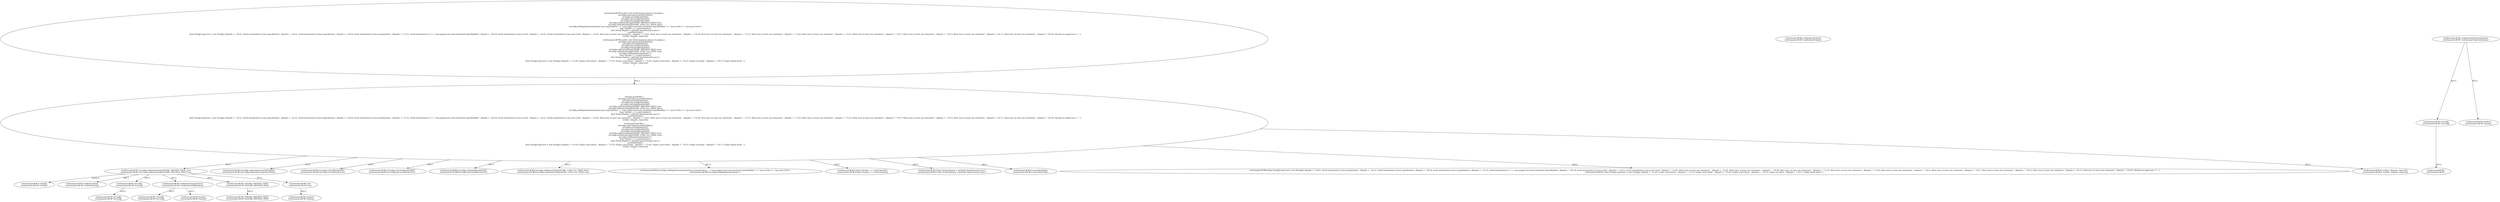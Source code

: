 digraph "Pattern" {
0 [label="testSemantic#?#7:UPDATE
testSemantic2#?#7:UPDATE" shape=ellipse]
1 [label="testSemantic#?#7:mConfig.setBooleanFlag(IGNORE_IMPORTS_PROP, true)
testSemantic2#?#7:mConfig.setBooleanFlag(IGNORE_IMPORTS_PROP, true)" shape=ellipse]
2 [label="testSemantic#?#2:\{
    mConfig.setJavadocScope(NOTHING);
    mConfig.setTryBlock(STMT);
    mConfig.setCatchBlock(STMT);
    mConfig.setFinallyBlock(STMT);
    mConfig.setBooleanFlag(IGNORE_IMPORTS_PROP, true);
    mConfig.setBooleanFlag(IGNORE_LONG_ELL_PROP, false);
    mConfig.setIllegalInstantiations(((\"java.lang.Boolean,\" + \"com.puppycrawl.tools.checkstyle.InputModifier,\") + \"java.io.File,\") + \"java.awt.Color\");
    final Checker c = createChecker();
    final String filepath = getPath(\"InputSemantic.java\");
    assertNotNull(c);
    final String[] expected = new String[]\{ filepath + \":19:21: Avoid instantiation of java.lang.Boolean\", filepath + \":24:21: Avoid instantiation of java.lang.Boolean\", filepath + \":30:16: Avoid instantiation of java.lang.Boolean\", (filepath + \":37:21: Avoid instantiation of \") + \"com.puppycrawl.tools.checkstyle.InputModifier\", filepath + \":40:18: Avoid instantiation of java.io.File\", filepath + \":43:21: Avoid instantiation of java.awt.Color\", filepath + \":51:65: Must have at least one statement.\", filepath + \":53:41: Must have at least one statement.\", filepath + \":70:38: Must have at least one statement.\", filepath + \":71:52: Must have at least one statement.\", filepath + \":72:45: Must have at least one statement.\", filepath + \":74:13: Must have at least one statement.\", filepath + \":76:17: Must have at least one statement.\", filepath + \":78:13: Must have at least one statement.\", filepath + \":81:17: Must have at least one statement.\", filepath + \":93:43: Should use uppercase 'L'.\" \};
    verify(c, filepath, expected);
\}
testSemantic2#?#2:\{
    mConfig.setJavadocScope(NOTHING);
    mConfig.setTryBlock(TEXT);
    mConfig.setCatchBlock(TEXT);
    mConfig.setFinallyBlock(TEXT);
    mConfig.setBooleanFlag(IGNORE_IMPORTS_PROP, true);
    mConfig.setBooleanFlag(IGNORE_LONG_ELL_PROP, true);
    mConfig.setIllegalInstantiations(\"\");
    final Checker c = createChecker();
    final String filepath = getPath(\"InputSemantic.java\");
    assertNotNull(c);
    final String[] expected = new String[]\{ filepath + \":51:65: Empty catch block.\", filepath + \":71:52: Empty catch block.\", filepath + \":72:45: Empty catch block.\", filepath + \":74:13: Empty try block.\", filepath + \":76:17: Empty finally block.\" \};
    verify(c, filepath, expected);
\}" shape=ellipse]
3 [label="testSemantic#?#2:public void testSemantic() throws Exception \{
    mConfig.setJavadocScope(NOTHING);
    mConfig.setTryBlock(STMT);
    mConfig.setCatchBlock(STMT);
    mConfig.setFinallyBlock(STMT);
    mConfig.setBooleanFlag(IGNORE_IMPORTS_PROP, true);
    mConfig.setBooleanFlag(IGNORE_LONG_ELL_PROP, false);
    mConfig.setIllegalInstantiations(((\"java.lang.Boolean,\" + \"com.puppycrawl.tools.checkstyle.InputModifier,\") + \"java.io.File,\") + \"java.awt.Color\");
    final Checker c = createChecker();
    final String filepath = getPath(\"InputSemantic.java\");
    assertNotNull(c);
    final String[] expected = new String[]\{ filepath + \":19:21: Avoid instantiation of java.lang.Boolean\", filepath + \":24:21: Avoid instantiation of java.lang.Boolean\", filepath + \":30:16: Avoid instantiation of java.lang.Boolean\", (filepath + \":37:21: Avoid instantiation of \") + \"com.puppycrawl.tools.checkstyle.InputModifier\", filepath + \":40:18: Avoid instantiation of java.io.File\", filepath + \":43:21: Avoid instantiation of java.awt.Color\", filepath + \":51:65: Must have at least one statement.\", filepath + \":53:41: Must have at least one statement.\", filepath + \":70:38: Must have at least one statement.\", filepath + \":71:52: Must have at least one statement.\", filepath + \":72:45: Must have at least one statement.\", filepath + \":74:13: Must have at least one statement.\", filepath + \":76:17: Must have at least one statement.\", filepath + \":78:13: Must have at least one statement.\", filepath + \":81:17: Must have at least one statement.\", filepath + \":93:43: Should use uppercase 'L'.\" \};
    verify(c, filepath, expected);
\}
testSemantic2#?#2:public void testSemantic2() throws Exception \{
    mConfig.setJavadocScope(NOTHING);
    mConfig.setTryBlock(TEXT);
    mConfig.setCatchBlock(TEXT);
    mConfig.setFinallyBlock(TEXT);
    mConfig.setBooleanFlag(IGNORE_IMPORTS_PROP, true);
    mConfig.setBooleanFlag(IGNORE_LONG_ELL_PROP, true);
    mConfig.setIllegalInstantiations(\"\");
    final Checker c = createChecker();
    final String filepath = getPath(\"InputSemantic.java\");
    assertNotNull(c);
    final String[] expected = new String[]\{ filepath + \":51:65: Empty catch block.\", filepath + \":71:52: Empty catch block.\", filepath + \":72:45: Empty catch block.\", filepath + \":74:13: Empty try block.\", filepath + \":76:17: Empty finally block.\" \};
    verify(c, filepath, expected);
\}" shape=ellipse]
4 [label="testSemantic#?#3:mConfig.setJavadocScope(NOTHING)
testSemantic2#?#3:mConfig.setJavadocScope(NOTHING)" shape=ellipse]
5 [label="testSemantic#?#4:mConfig.setTryBlock(STMT)
testSemantic2#?#4:mConfig.setTryBlock(TEXT)" shape=ellipse]
6 [label="testSemantic#?#5:mConfig.setCatchBlock(STMT)
testSemantic2#?#5:mConfig.setCatchBlock(TEXT)" shape=ellipse]
7 [label="testSemantic#?#6:mConfig.setFinallyBlock(STMT)
testSemantic2#?#6:mConfig.setFinallyBlock(TEXT)" shape=ellipse]
8 [label="testSemantic#?#8:mConfig.setBooleanFlag(IGNORE_LONG_ELL_PROP, false)
testSemantic2#?#8:mConfig.setBooleanFlag(IGNORE_LONG_ELL_PROP, true)" shape=ellipse]
9 [label="testSemantic#?#9:mConfig.setIllegalInstantiations(((\"java.lang.Boolean,\" + \"com.puppycrawl.tools.checkstyle.InputModifier,\") + \"java.io.File,\") + \"java.awt.Color\")
testSemantic2#?#9:mConfig.setIllegalInstantiations(\"\")" shape=ellipse]
10 [label="testSemantic#?#13:final Checker c = createChecker()
testSemantic2#?#10:final Checker c = createChecker()" shape=ellipse]
11 [label="testSemantic#?#14:final String filepath = getPath(\"InputSemantic.java\")
testSemantic2#?#11:final String filepath = getPath(\"InputSemantic.java\")" shape=ellipse]
12 [label="testSemantic#?#15:assertNotNull(c)
testSemantic2#?#12:assertNotNull(c)" shape=ellipse]
13 [label="testSemantic#?#16:final String[] expected = new String[]\{ filepath + \":19:21: Avoid instantiation of java.lang.Boolean\", filepath + \":24:21: Avoid instantiation of java.lang.Boolean\", filepath + \":30:16: Avoid instantiation of java.lang.Boolean\", (filepath + \":37:21: Avoid instantiation of \") + \"com.puppycrawl.tools.checkstyle.InputModifier\", filepath + \":40:18: Avoid instantiation of java.io.File\", filepath + \":43:21: Avoid instantiation of java.awt.Color\", filepath + \":51:65: Must have at least one statement.\", filepath + \":53:41: Must have at least one statement.\", filepath + \":70:38: Must have at least one statement.\", filepath + \":71:52: Must have at least one statement.\", filepath + \":72:45: Must have at least one statement.\", filepath + \":74:13: Must have at least one statement.\", filepath + \":76:17: Must have at least one statement.\", filepath + \":78:13: Must have at least one statement.\", filepath + \":81:17: Must have at least one statement.\", filepath + \":93:43: Should use uppercase 'L'.\" \}
testSemantic2#?#13:final String[] expected = new String[]\{ filepath + \":51:65: Empty catch block.\", filepath + \":71:52: Empty catch block.\", filepath + \":72:45: Empty catch block.\", filepath + \":74:13: Empty try block.\", filepath + \":76:17: Empty finally block.\" \}" shape=ellipse]
14 [label="testSemantic#?#36:verify(c, filepath, expected)
testSemantic2#?#21:verify(c, filepath, expected)" shape=ellipse]
15 [label="testSemantic#?#7:setBooleanFlag
testSemantic2#?#7:setBooleanFlag" shape=ellipse]
16 [label="testSemantic#?#7:mConfig
testSemantic2#?#7:mConfig" shape=ellipse]
17 [label="testSemantic#?#7:mConfig
testSemantic2#?#7:mConfig" shape=ellipse]
18 [label="testSemantic#?#7:setBooleanFlag(boolean)
testSemantic2#?#7:setBooleanFlag(boolean)" shape=ellipse]
19 [label="testSemantic#?#7:mConfig
testSemantic2#?#7:mConfig" shape=ellipse]
20 [label="testSemantic#?#7:boolean
testSemantic2#?#7:boolean" shape=ellipse]
21 [label="testSemantic#?#7:IGNORE_IMPORTS_PROP
testSemantic2#?#7:IGNORE_IMPORTS_PROP" shape=ellipse]
22 [label="testSemantic#?#7:IGNORE_IMPORTS_PROP
testSemantic2#?#7:IGNORE_IMPORTS_PROP" shape=ellipse]
23 [label="testSemantic#?#7:true
testSemantic2#?#7:true" shape=ellipse]
24 [label="testSemantic#?#7:boolean
testSemantic2#?#7:boolean" shape=ellipse]
25 [label="testSemantic#?#7:setBooleanProperty
testSemantic2#?#7:setBooleanProperty" shape=ellipse]
26 [label="testSemantic#?#7:setBooleanProperty(boolean)
testSemantic2#?#7:setBooleanProperty(boolean)" shape=ellipse]
27 [label="testSemantic#?#7:mConfig
testSemantic2#?#7:mConfig" shape=ellipse]
28 [label="testSemantic#?#7:
testSemantic2#?#7:" shape=ellipse]
29 [label="testSemantic#?#7:boolean
testSemantic2#?#7:boolean" shape=ellipse]
1 -> 0 [label="Action:2"];
1 -> 15 [label="AST:2"];
1 -> 16 [label="AST:2"];
1 -> 18 [label="AST:2"];
1 -> 21 [label="AST:2"];
1 -> 23 [label="AST:2"];
2 -> 1 [label="AST:2"];
2 -> 4 [label="AST:2"];
2 -> 5 [label="AST:2"];
2 -> 6 [label="AST:2"];
2 -> 7 [label="AST:2"];
2 -> 8 [label="AST:2"];
2 -> 9 [label="AST:2"];
2 -> 10 [label="AST:2"];
2 -> 11 [label="AST:2"];
2 -> 12 [label="AST:2"];
2 -> 13 [label="AST:2"];
2 -> 14 [label="AST:2"];
3 -> 2 [label="AST:2"];
16 -> 17 [label="AST:2"];
18 -> 19 [label="AST:2"];
18 -> 20 [label="AST:2"];
21 -> 22 [label="AST:2"];
23 -> 24 [label="AST:2"];
26 -> 27 [label="AST:2"];
26 -> 29 [label="AST:2"];
27 -> 28 [label="AST:2"];
}